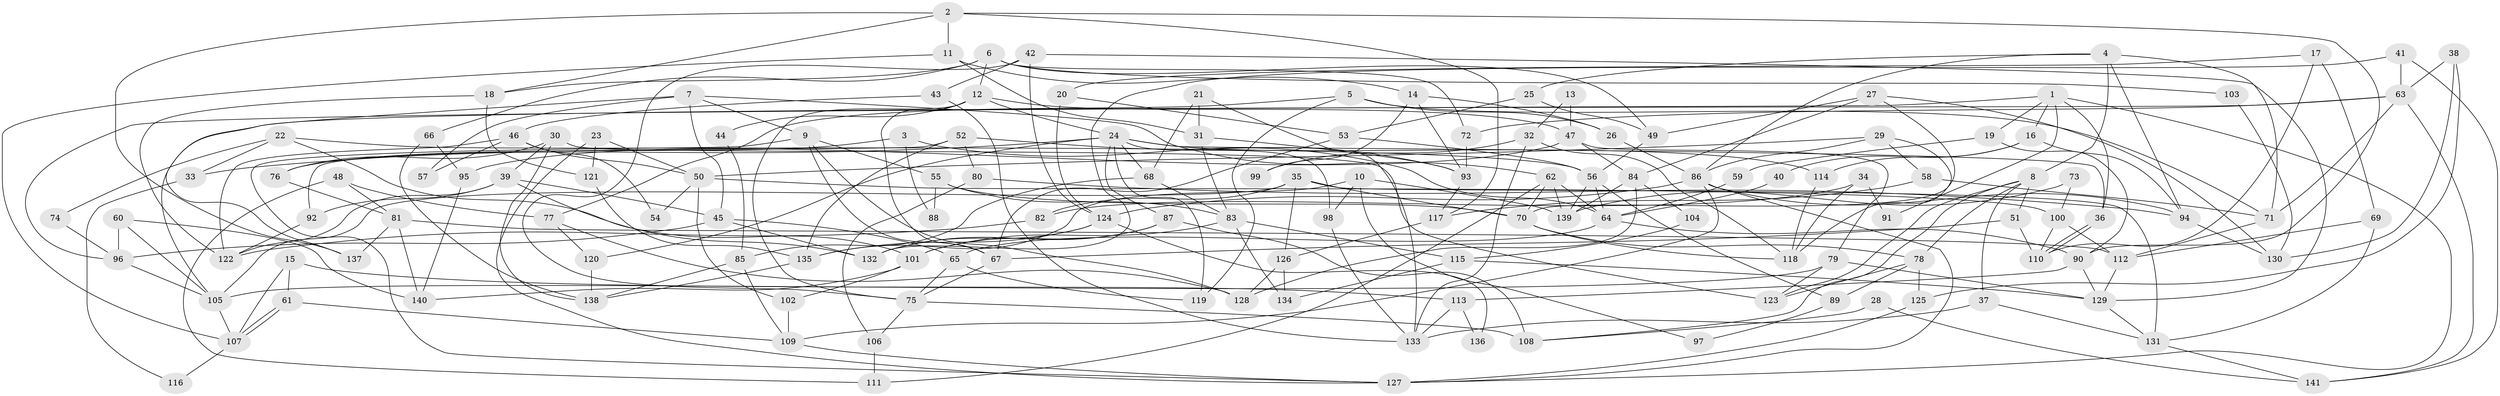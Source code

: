 // Generated by graph-tools (version 1.1) at 2025/26/03/09/25 03:26:17]
// undirected, 141 vertices, 282 edges
graph export_dot {
graph [start="1"]
  node [color=gray90,style=filled];
  1;
  2;
  3;
  4;
  5;
  6;
  7;
  8;
  9;
  10;
  11;
  12;
  13;
  14;
  15;
  16;
  17;
  18;
  19;
  20;
  21;
  22;
  23;
  24;
  25;
  26;
  27;
  28;
  29;
  30;
  31;
  32;
  33;
  34;
  35;
  36;
  37;
  38;
  39;
  40;
  41;
  42;
  43;
  44;
  45;
  46;
  47;
  48;
  49;
  50;
  51;
  52;
  53;
  54;
  55;
  56;
  57;
  58;
  59;
  60;
  61;
  62;
  63;
  64;
  65;
  66;
  67;
  68;
  69;
  70;
  71;
  72;
  73;
  74;
  75;
  76;
  77;
  78;
  79;
  80;
  81;
  82;
  83;
  84;
  85;
  86;
  87;
  88;
  89;
  90;
  91;
  92;
  93;
  94;
  95;
  96;
  97;
  98;
  99;
  100;
  101;
  102;
  103;
  104;
  105;
  106;
  107;
  108;
  109;
  110;
  111;
  112;
  113;
  114;
  115;
  116;
  117;
  118;
  119;
  120;
  121;
  122;
  123;
  124;
  125;
  126;
  127;
  128;
  129;
  130;
  131;
  132;
  133;
  134;
  135;
  136;
  137;
  138;
  139;
  140;
  141;
  1 -- 96;
  1 -- 36;
  1 -- 16;
  1 -- 19;
  1 -- 91;
  1 -- 127;
  2 -- 137;
  2 -- 117;
  2 -- 11;
  2 -- 18;
  2 -- 90;
  3 -- 64;
  3 -- 76;
  3 -- 88;
  4 -- 86;
  4 -- 8;
  4 -- 25;
  4 -- 71;
  4 -- 94;
  5 -- 26;
  5 -- 119;
  5 -- 71;
  5 -- 77;
  6 -- 12;
  6 -- 49;
  6 -- 18;
  6 -- 66;
  6 -- 72;
  6 -- 103;
  7 -- 9;
  7 -- 45;
  7 -- 57;
  7 -- 62;
  7 -- 137;
  8 -- 37;
  8 -- 78;
  8 -- 51;
  8 -- 108;
  8 -- 123;
  9 -- 127;
  9 -- 67;
  9 -- 55;
  9 -- 128;
  10 -- 139;
  10 -- 135;
  10 -- 97;
  10 -- 98;
  11 -- 31;
  11 -- 14;
  11 -- 107;
  12 -- 67;
  12 -- 75;
  12 -- 24;
  12 -- 44;
  12 -- 47;
  13 -- 47;
  13 -- 32;
  14 -- 93;
  14 -- 26;
  14 -- 99;
  15 -- 61;
  15 -- 107;
  15 -- 113;
  16 -- 114;
  16 -- 40;
  16 -- 94;
  17 -- 110;
  17 -- 69;
  17 -- 20;
  18 -- 121;
  18 -- 122;
  19 -- 90;
  19 -- 59;
  20 -- 124;
  20 -- 53;
  21 -- 31;
  21 -- 133;
  21 -- 68;
  22 -- 56;
  22 -- 101;
  22 -- 33;
  22 -- 74;
  23 -- 121;
  23 -- 127;
  23 -- 50;
  24 -- 68;
  24 -- 33;
  24 -- 36;
  24 -- 87;
  24 -- 98;
  24 -- 114;
  24 -- 119;
  24 -- 120;
  25 -- 53;
  25 -- 49;
  26 -- 86;
  27 -- 84;
  27 -- 49;
  27 -- 70;
  27 -- 130;
  28 -- 108;
  28 -- 141;
  29 -- 86;
  29 -- 50;
  29 -- 58;
  29 -- 118;
  30 -- 123;
  30 -- 39;
  30 -- 76;
  30 -- 138;
  31 -- 93;
  31 -- 83;
  32 -- 133;
  32 -- 118;
  32 -- 99;
  33 -- 116;
  34 -- 118;
  34 -- 82;
  34 -- 91;
  35 -- 126;
  35 -- 131;
  35 -- 70;
  35 -- 82;
  35 -- 105;
  36 -- 110;
  36 -- 110;
  37 -- 133;
  37 -- 131;
  38 -- 130;
  38 -- 63;
  38 -- 125;
  39 -- 92;
  39 -- 122;
  39 -- 45;
  39 -- 132;
  40 -- 64;
  41 -- 132;
  41 -- 63;
  41 -- 141;
  42 -- 124;
  42 -- 75;
  42 -- 43;
  42 -- 129;
  43 -- 133;
  43 -- 46;
  44 -- 85;
  45 -- 96;
  45 -- 65;
  45 -- 132;
  46 -- 50;
  46 -- 54;
  46 -- 57;
  46 -- 122;
  47 -- 79;
  47 -- 84;
  47 -- 95;
  48 -- 111;
  48 -- 77;
  48 -- 81;
  49 -- 56;
  50 -- 100;
  50 -- 54;
  50 -- 102;
  51 -- 67;
  51 -- 110;
  52 -- 93;
  52 -- 135;
  52 -- 80;
  52 -- 92;
  53 -- 56;
  53 -- 67;
  55 -- 70;
  55 -- 83;
  55 -- 88;
  56 -- 139;
  56 -- 64;
  56 -- 89;
  58 -- 71;
  58 -- 117;
  59 -- 64;
  60 -- 105;
  60 -- 140;
  60 -- 96;
  61 -- 107;
  61 -- 107;
  61 -- 109;
  62 -- 70;
  62 -- 64;
  62 -- 111;
  62 -- 139;
  63 -- 105;
  63 -- 71;
  63 -- 72;
  63 -- 141;
  64 -- 90;
  64 -- 65;
  65 -- 75;
  65 -- 119;
  66 -- 138;
  66 -- 95;
  67 -- 75;
  68 -- 83;
  68 -- 85;
  69 -- 131;
  69 -- 112;
  70 -- 78;
  70 -- 118;
  71 -- 112;
  72 -- 93;
  73 -- 139;
  73 -- 100;
  74 -- 96;
  75 -- 108;
  75 -- 106;
  76 -- 81;
  77 -- 120;
  77 -- 128;
  78 -- 125;
  78 -- 89;
  78 -- 123;
  79 -- 105;
  79 -- 123;
  79 -- 129;
  80 -- 94;
  80 -- 106;
  81 -- 112;
  81 -- 137;
  81 -- 140;
  82 -- 122;
  83 -- 101;
  83 -- 115;
  83 -- 134;
  84 -- 128;
  84 -- 104;
  84 -- 139;
  85 -- 109;
  85 -- 138;
  86 -- 127;
  86 -- 94;
  86 -- 109;
  86 -- 124;
  87 -- 132;
  87 -- 101;
  87 -- 108;
  89 -- 97;
  90 -- 129;
  90 -- 113;
  92 -- 122;
  93 -- 117;
  94 -- 130;
  95 -- 140;
  96 -- 105;
  98 -- 133;
  100 -- 112;
  100 -- 110;
  101 -- 140;
  101 -- 102;
  102 -- 109;
  103 -- 130;
  104 -- 115;
  105 -- 107;
  106 -- 111;
  107 -- 116;
  109 -- 127;
  112 -- 129;
  113 -- 133;
  113 -- 136;
  114 -- 118;
  115 -- 129;
  115 -- 134;
  117 -- 126;
  120 -- 138;
  121 -- 135;
  124 -- 132;
  124 -- 135;
  124 -- 136;
  125 -- 127;
  126 -- 128;
  126 -- 134;
  129 -- 131;
  131 -- 141;
  135 -- 138;
}
